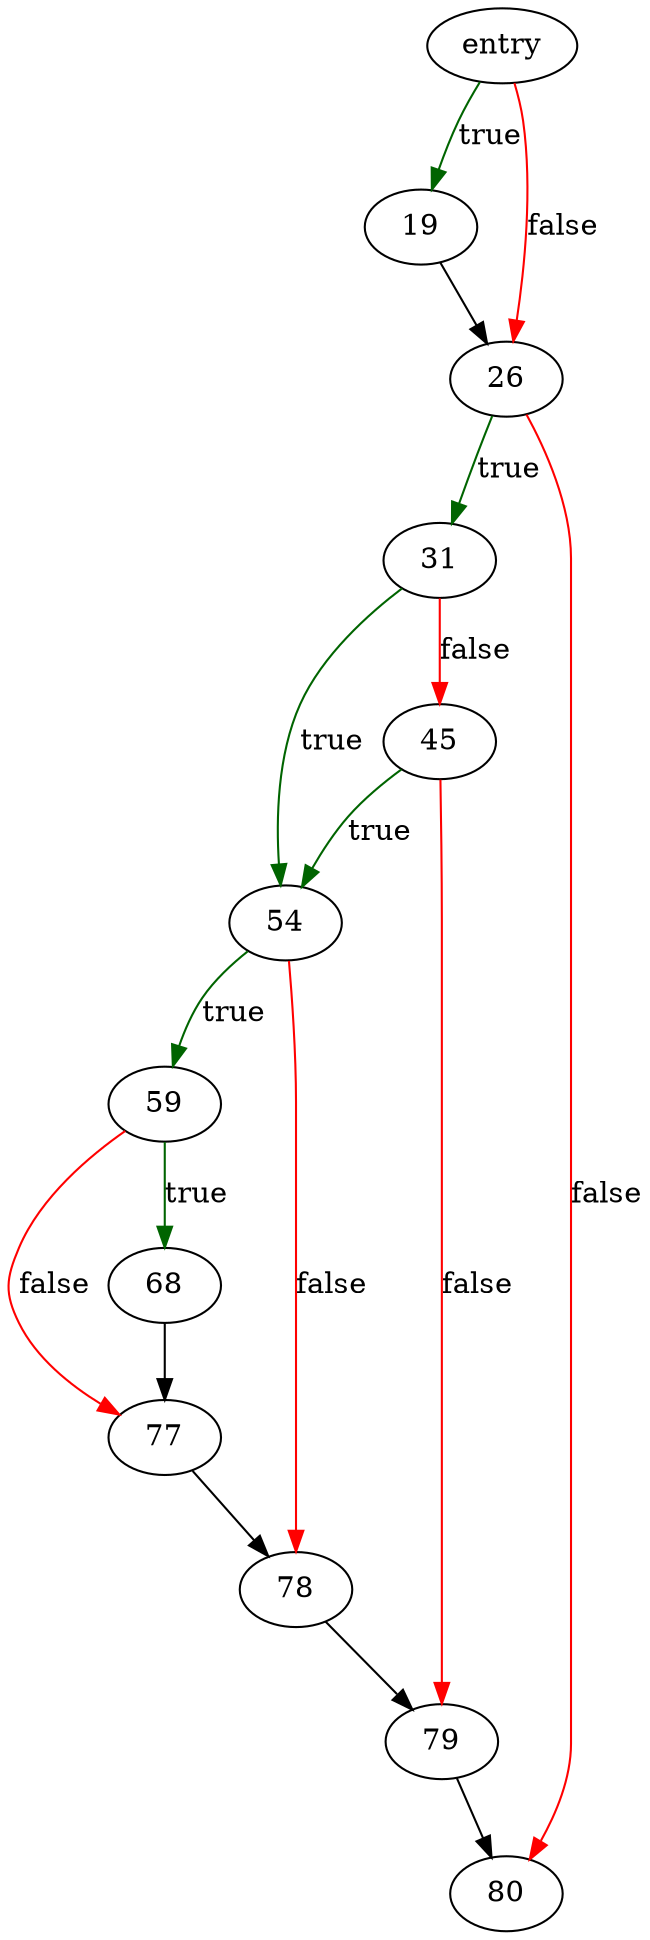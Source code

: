 digraph "sqlite3BtreeSetVersion" {
	// Node definitions.
	2 [label=entry];
	19;
	26;
	31;
	45;
	54;
	59;
	68;
	77;
	78;
	79;
	80;

	// Edge definitions.
	2 -> 19 [
		color=darkgreen
		label=true
	];
	2 -> 26 [
		color=red
		label=false
	];
	19 -> 26;
	26 -> 31 [
		color=darkgreen
		label=true
	];
	26 -> 80 [
		color=red
		label=false
	];
	31 -> 45 [
		color=red
		label=false
	];
	31 -> 54 [
		color=darkgreen
		label=true
	];
	45 -> 54 [
		color=darkgreen
		label=true
	];
	45 -> 79 [
		color=red
		label=false
	];
	54 -> 59 [
		color=darkgreen
		label=true
	];
	54 -> 78 [
		color=red
		label=false
	];
	59 -> 68 [
		color=darkgreen
		label=true
	];
	59 -> 77 [
		color=red
		label=false
	];
	68 -> 77;
	77 -> 78;
	78 -> 79;
	79 -> 80;
}